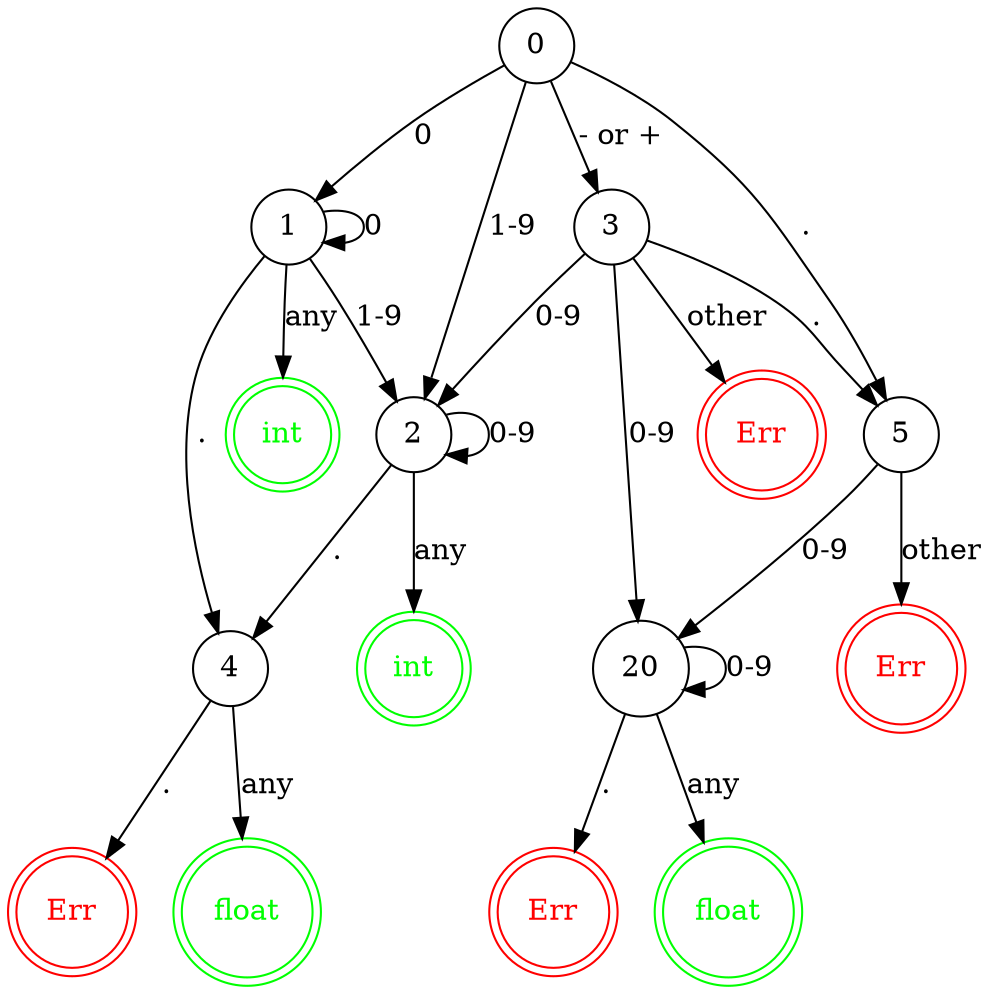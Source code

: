 // 数字状态机
digraph NumberSm {
  // 全局样式
  node [shape=circle]
  // 状态样式
  node0 [label=0]
  node1 [label=1]
  node2 [label=2]
  node3 [label=3]
  node4 [label=4]
  node5 [label=5]
  node20 [label=20]
  nodeint1 [label=int, peripheries=2, color=green, fontcolor=green]
  nodeint2 [label=int, peripheries=2, color=green, fontcolor=green]
  nodeErr1 [label=Err, peripheries=2, color=red, fontcolor=red]
  nodeErr2 [label=Err, peripheries=2, color=red, fontcolor=red]
  nodeErr3 [label=Err, peripheries=2, color=red, fontcolor=red]
  nodeErr4 [label=Err, peripheries=2, color=red, fontcolor=red]
  nodefloat1 [label=float, peripheries=2, color=green, fontcolor=green]
  nodefloat2 [label=float, peripheries=2, color=green, fontcolor=green]

  // 0 ->
  node0 -> node1 [label="0"]
  node0 -> node2 [label="1-9"]
  node0 -> node3 [label="- or +"]
  node0 -> node5 [label="."]

  // 1 ->
  node1 -> node1 [label="0"]
  node1 -> nodeint1 [label="any"]
  node1 -> node4 [label="."]
  node1 -> node2 [label="1-9"]

  // 3 ->
  node3 -> node2 [label="0-9"]
  node3 -> nodeErr1 [label="other"]
  node3 -> node5 [label="."]

  // 2 ->
  node2 -> node2 [label="0-9"]
  node2 -> node4 [label="."]
  node2 -> nodeint2 [label="any"]

  // 5 ->
  node5 -> nodeErr2 [label="other"]
  node5 -> node20 [label="0-9"]
  
  // 4 ->
  node4 -> nodeErr3 [label="."]
  node4 -> nodefloat1 [label="any"]
  node3 -> node20 [label="0-9"]

  // 20 ->
  node20 -> node20 [label="0-9"]
  node20 -> nodefloat2 [label="any"]
  node20 -> nodeErr4 [label="."]
}